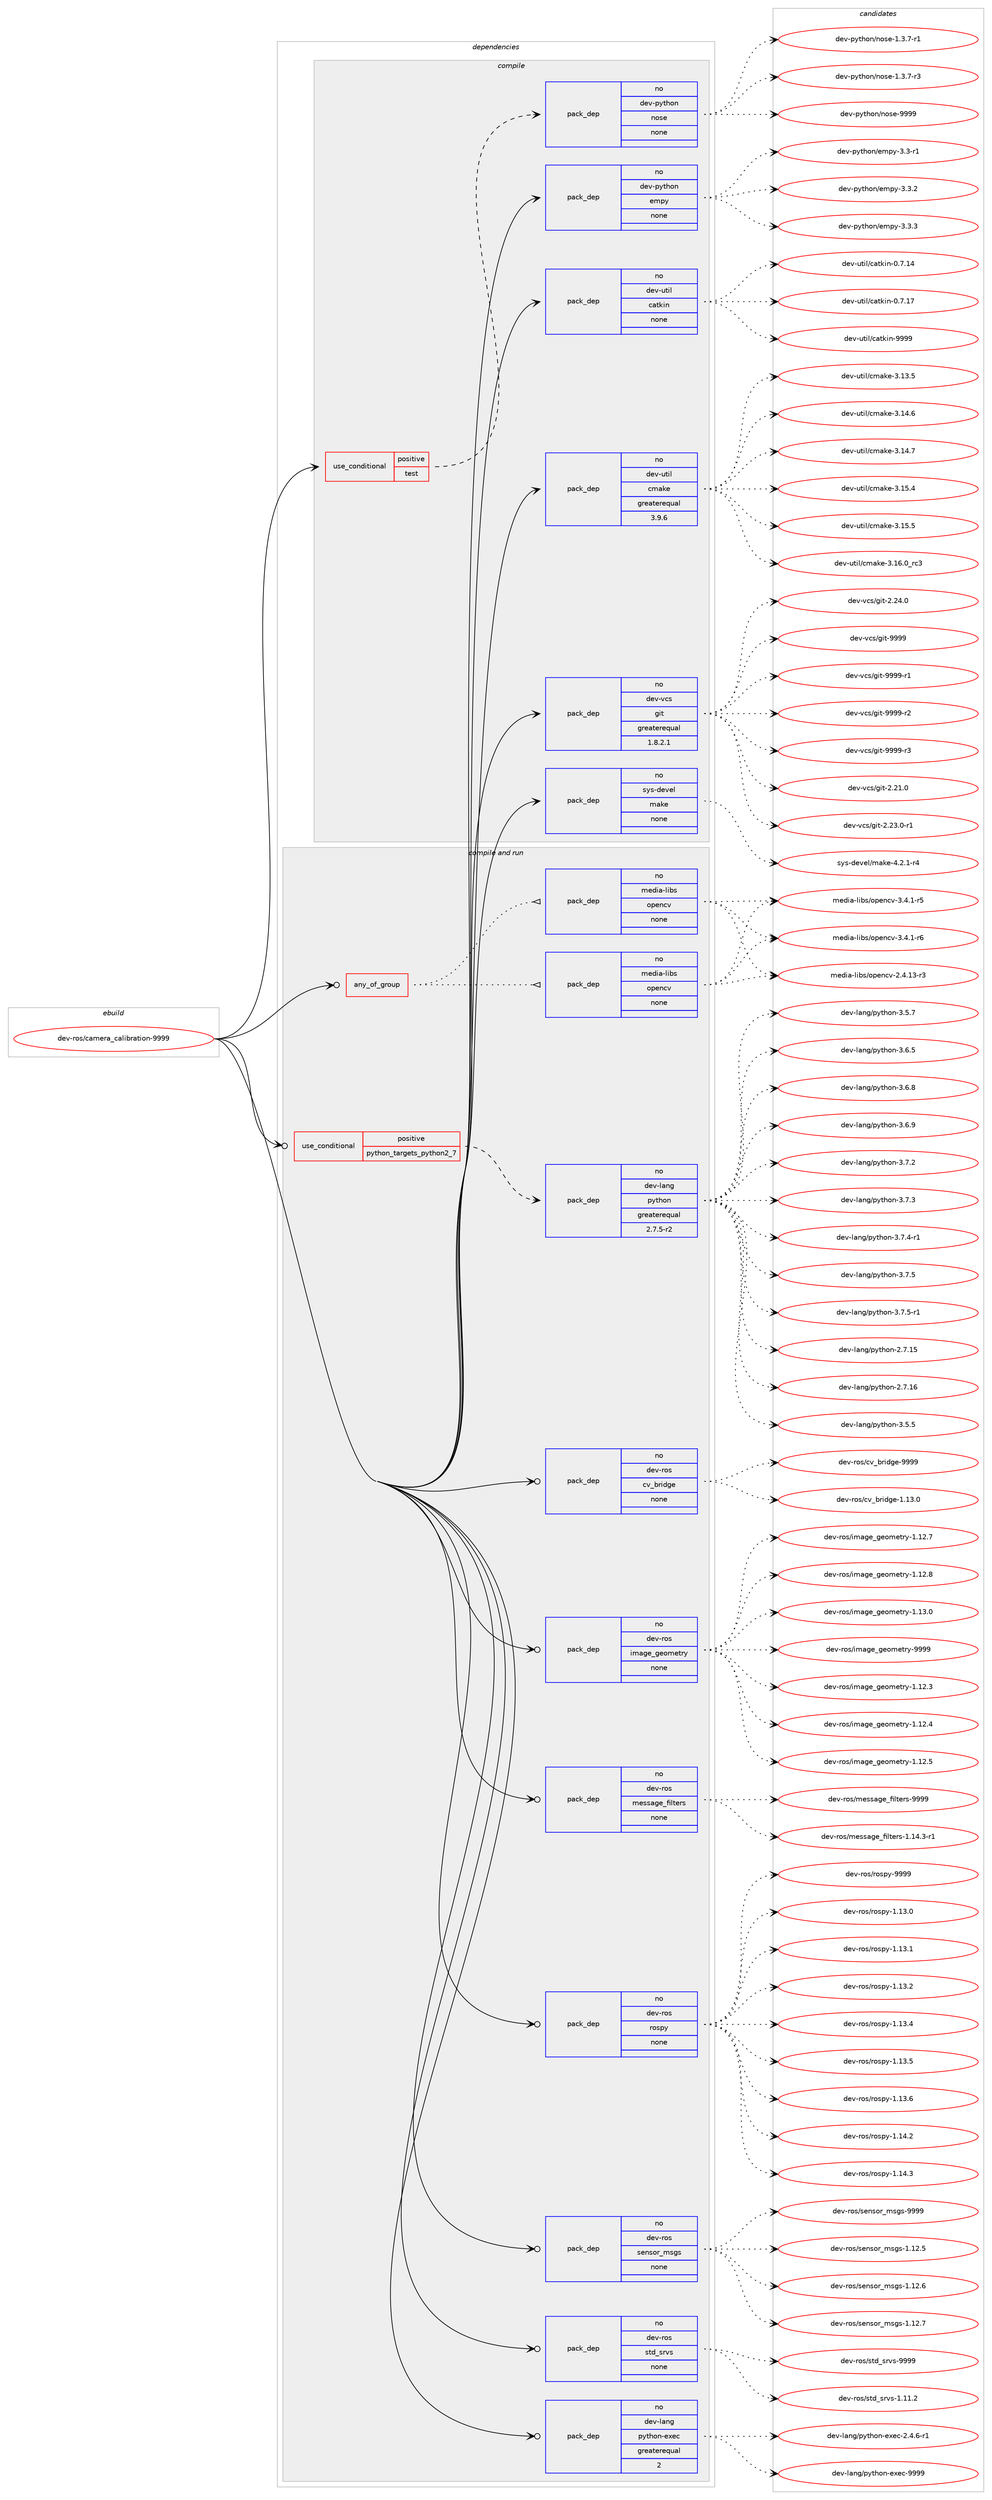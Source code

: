 digraph prolog {

# *************
# Graph options
# *************

newrank=true;
concentrate=true;
compound=true;
graph [rankdir=LR,fontname=Helvetica,fontsize=10,ranksep=1.5];#, ranksep=2.5, nodesep=0.2];
edge  [arrowhead=vee];
node  [fontname=Helvetica,fontsize=10];

# **********
# The ebuild
# **********

subgraph cluster_leftcol {
color=gray;
rank=same;
label=<<i>ebuild</i>>;
id [label="dev-ros/camera_calibration-9999", color=red, width=4, href="../dev-ros/camera_calibration-9999.svg"];
}

# ****************
# The dependencies
# ****************

subgraph cluster_midcol {
color=gray;
label=<<i>dependencies</i>>;
subgraph cluster_compile {
fillcolor="#eeeeee";
style=filled;
label=<<i>compile</i>>;
subgraph cond152827 {
dependency649261 [label=<<TABLE BORDER="0" CELLBORDER="1" CELLSPACING="0" CELLPADDING="4"><TR><TD ROWSPAN="3" CELLPADDING="10">use_conditional</TD></TR><TR><TD>positive</TD></TR><TR><TD>test</TD></TR></TABLE>>, shape=none, color=red];
subgraph pack484529 {
dependency649262 [label=<<TABLE BORDER="0" CELLBORDER="1" CELLSPACING="0" CELLPADDING="4" WIDTH="220"><TR><TD ROWSPAN="6" CELLPADDING="30">pack_dep</TD></TR><TR><TD WIDTH="110">no</TD></TR><TR><TD>dev-python</TD></TR><TR><TD>nose</TD></TR><TR><TD>none</TD></TR><TR><TD></TD></TR></TABLE>>, shape=none, color=blue];
}
dependency649261:e -> dependency649262:w [weight=20,style="dashed",arrowhead="vee"];
}
id:e -> dependency649261:w [weight=20,style="solid",arrowhead="vee"];
subgraph pack484530 {
dependency649263 [label=<<TABLE BORDER="0" CELLBORDER="1" CELLSPACING="0" CELLPADDING="4" WIDTH="220"><TR><TD ROWSPAN="6" CELLPADDING="30">pack_dep</TD></TR><TR><TD WIDTH="110">no</TD></TR><TR><TD>dev-python</TD></TR><TR><TD>empy</TD></TR><TR><TD>none</TD></TR><TR><TD></TD></TR></TABLE>>, shape=none, color=blue];
}
id:e -> dependency649263:w [weight=20,style="solid",arrowhead="vee"];
subgraph pack484531 {
dependency649264 [label=<<TABLE BORDER="0" CELLBORDER="1" CELLSPACING="0" CELLPADDING="4" WIDTH="220"><TR><TD ROWSPAN="6" CELLPADDING="30">pack_dep</TD></TR><TR><TD WIDTH="110">no</TD></TR><TR><TD>dev-util</TD></TR><TR><TD>catkin</TD></TR><TR><TD>none</TD></TR><TR><TD></TD></TR></TABLE>>, shape=none, color=blue];
}
id:e -> dependency649264:w [weight=20,style="solid",arrowhead="vee"];
subgraph pack484532 {
dependency649265 [label=<<TABLE BORDER="0" CELLBORDER="1" CELLSPACING="0" CELLPADDING="4" WIDTH="220"><TR><TD ROWSPAN="6" CELLPADDING="30">pack_dep</TD></TR><TR><TD WIDTH="110">no</TD></TR><TR><TD>dev-util</TD></TR><TR><TD>cmake</TD></TR><TR><TD>greaterequal</TD></TR><TR><TD>3.9.6</TD></TR></TABLE>>, shape=none, color=blue];
}
id:e -> dependency649265:w [weight=20,style="solid",arrowhead="vee"];
subgraph pack484533 {
dependency649266 [label=<<TABLE BORDER="0" CELLBORDER="1" CELLSPACING="0" CELLPADDING="4" WIDTH="220"><TR><TD ROWSPAN="6" CELLPADDING="30">pack_dep</TD></TR><TR><TD WIDTH="110">no</TD></TR><TR><TD>dev-vcs</TD></TR><TR><TD>git</TD></TR><TR><TD>greaterequal</TD></TR><TR><TD>1.8.2.1</TD></TR></TABLE>>, shape=none, color=blue];
}
id:e -> dependency649266:w [weight=20,style="solid",arrowhead="vee"];
subgraph pack484534 {
dependency649267 [label=<<TABLE BORDER="0" CELLBORDER="1" CELLSPACING="0" CELLPADDING="4" WIDTH="220"><TR><TD ROWSPAN="6" CELLPADDING="30">pack_dep</TD></TR><TR><TD WIDTH="110">no</TD></TR><TR><TD>sys-devel</TD></TR><TR><TD>make</TD></TR><TR><TD>none</TD></TR><TR><TD></TD></TR></TABLE>>, shape=none, color=blue];
}
id:e -> dependency649267:w [weight=20,style="solid",arrowhead="vee"];
}
subgraph cluster_compileandrun {
fillcolor="#eeeeee";
style=filled;
label=<<i>compile and run</i>>;
subgraph any11527 {
dependency649268 [label=<<TABLE BORDER="0" CELLBORDER="1" CELLSPACING="0" CELLPADDING="4"><TR><TD CELLPADDING="10">any_of_group</TD></TR></TABLE>>, shape=none, color=red];subgraph pack484535 {
dependency649269 [label=<<TABLE BORDER="0" CELLBORDER="1" CELLSPACING="0" CELLPADDING="4" WIDTH="220"><TR><TD ROWSPAN="6" CELLPADDING="30">pack_dep</TD></TR><TR><TD WIDTH="110">no</TD></TR><TR><TD>media-libs</TD></TR><TR><TD>opencv</TD></TR><TR><TD>none</TD></TR><TR><TD></TD></TR></TABLE>>, shape=none, color=blue];
}
dependency649268:e -> dependency649269:w [weight=20,style="dotted",arrowhead="oinv"];
subgraph pack484536 {
dependency649270 [label=<<TABLE BORDER="0" CELLBORDER="1" CELLSPACING="0" CELLPADDING="4" WIDTH="220"><TR><TD ROWSPAN="6" CELLPADDING="30">pack_dep</TD></TR><TR><TD WIDTH="110">no</TD></TR><TR><TD>media-libs</TD></TR><TR><TD>opencv</TD></TR><TR><TD>none</TD></TR><TR><TD></TD></TR></TABLE>>, shape=none, color=blue];
}
dependency649268:e -> dependency649270:w [weight=20,style="dotted",arrowhead="oinv"];
}
id:e -> dependency649268:w [weight=20,style="solid",arrowhead="odotvee"];
subgraph cond152828 {
dependency649271 [label=<<TABLE BORDER="0" CELLBORDER="1" CELLSPACING="0" CELLPADDING="4"><TR><TD ROWSPAN="3" CELLPADDING="10">use_conditional</TD></TR><TR><TD>positive</TD></TR><TR><TD>python_targets_python2_7</TD></TR></TABLE>>, shape=none, color=red];
subgraph pack484537 {
dependency649272 [label=<<TABLE BORDER="0" CELLBORDER="1" CELLSPACING="0" CELLPADDING="4" WIDTH="220"><TR><TD ROWSPAN="6" CELLPADDING="30">pack_dep</TD></TR><TR><TD WIDTH="110">no</TD></TR><TR><TD>dev-lang</TD></TR><TR><TD>python</TD></TR><TR><TD>greaterequal</TD></TR><TR><TD>2.7.5-r2</TD></TR></TABLE>>, shape=none, color=blue];
}
dependency649271:e -> dependency649272:w [weight=20,style="dashed",arrowhead="vee"];
}
id:e -> dependency649271:w [weight=20,style="solid",arrowhead="odotvee"];
subgraph pack484538 {
dependency649273 [label=<<TABLE BORDER="0" CELLBORDER="1" CELLSPACING="0" CELLPADDING="4" WIDTH="220"><TR><TD ROWSPAN="6" CELLPADDING="30">pack_dep</TD></TR><TR><TD WIDTH="110">no</TD></TR><TR><TD>dev-lang</TD></TR><TR><TD>python-exec</TD></TR><TR><TD>greaterequal</TD></TR><TR><TD>2</TD></TR></TABLE>>, shape=none, color=blue];
}
id:e -> dependency649273:w [weight=20,style="solid",arrowhead="odotvee"];
subgraph pack484539 {
dependency649274 [label=<<TABLE BORDER="0" CELLBORDER="1" CELLSPACING="0" CELLPADDING="4" WIDTH="220"><TR><TD ROWSPAN="6" CELLPADDING="30">pack_dep</TD></TR><TR><TD WIDTH="110">no</TD></TR><TR><TD>dev-ros</TD></TR><TR><TD>cv_bridge</TD></TR><TR><TD>none</TD></TR><TR><TD></TD></TR></TABLE>>, shape=none, color=blue];
}
id:e -> dependency649274:w [weight=20,style="solid",arrowhead="odotvee"];
subgraph pack484540 {
dependency649275 [label=<<TABLE BORDER="0" CELLBORDER="1" CELLSPACING="0" CELLPADDING="4" WIDTH="220"><TR><TD ROWSPAN="6" CELLPADDING="30">pack_dep</TD></TR><TR><TD WIDTH="110">no</TD></TR><TR><TD>dev-ros</TD></TR><TR><TD>image_geometry</TD></TR><TR><TD>none</TD></TR><TR><TD></TD></TR></TABLE>>, shape=none, color=blue];
}
id:e -> dependency649275:w [weight=20,style="solid",arrowhead="odotvee"];
subgraph pack484541 {
dependency649276 [label=<<TABLE BORDER="0" CELLBORDER="1" CELLSPACING="0" CELLPADDING="4" WIDTH="220"><TR><TD ROWSPAN="6" CELLPADDING="30">pack_dep</TD></TR><TR><TD WIDTH="110">no</TD></TR><TR><TD>dev-ros</TD></TR><TR><TD>message_filters</TD></TR><TR><TD>none</TD></TR><TR><TD></TD></TR></TABLE>>, shape=none, color=blue];
}
id:e -> dependency649276:w [weight=20,style="solid",arrowhead="odotvee"];
subgraph pack484542 {
dependency649277 [label=<<TABLE BORDER="0" CELLBORDER="1" CELLSPACING="0" CELLPADDING="4" WIDTH="220"><TR><TD ROWSPAN="6" CELLPADDING="30">pack_dep</TD></TR><TR><TD WIDTH="110">no</TD></TR><TR><TD>dev-ros</TD></TR><TR><TD>rospy</TD></TR><TR><TD>none</TD></TR><TR><TD></TD></TR></TABLE>>, shape=none, color=blue];
}
id:e -> dependency649277:w [weight=20,style="solid",arrowhead="odotvee"];
subgraph pack484543 {
dependency649278 [label=<<TABLE BORDER="0" CELLBORDER="1" CELLSPACING="0" CELLPADDING="4" WIDTH="220"><TR><TD ROWSPAN="6" CELLPADDING="30">pack_dep</TD></TR><TR><TD WIDTH="110">no</TD></TR><TR><TD>dev-ros</TD></TR><TR><TD>sensor_msgs</TD></TR><TR><TD>none</TD></TR><TR><TD></TD></TR></TABLE>>, shape=none, color=blue];
}
id:e -> dependency649278:w [weight=20,style="solid",arrowhead="odotvee"];
subgraph pack484544 {
dependency649279 [label=<<TABLE BORDER="0" CELLBORDER="1" CELLSPACING="0" CELLPADDING="4" WIDTH="220"><TR><TD ROWSPAN="6" CELLPADDING="30">pack_dep</TD></TR><TR><TD WIDTH="110">no</TD></TR><TR><TD>dev-ros</TD></TR><TR><TD>std_srvs</TD></TR><TR><TD>none</TD></TR><TR><TD></TD></TR></TABLE>>, shape=none, color=blue];
}
id:e -> dependency649279:w [weight=20,style="solid",arrowhead="odotvee"];
}
subgraph cluster_run {
fillcolor="#eeeeee";
style=filled;
label=<<i>run</i>>;
}
}

# **************
# The candidates
# **************

subgraph cluster_choices {
rank=same;
color=gray;
label=<<i>candidates</i>>;

subgraph choice484529 {
color=black;
nodesep=1;
choice10010111845112121116104111110471101111151014549465146554511449 [label="dev-python/nose-1.3.7-r1", color=red, width=4,href="../dev-python/nose-1.3.7-r1.svg"];
choice10010111845112121116104111110471101111151014549465146554511451 [label="dev-python/nose-1.3.7-r3", color=red, width=4,href="../dev-python/nose-1.3.7-r3.svg"];
choice10010111845112121116104111110471101111151014557575757 [label="dev-python/nose-9999", color=red, width=4,href="../dev-python/nose-9999.svg"];
dependency649262:e -> choice10010111845112121116104111110471101111151014549465146554511449:w [style=dotted,weight="100"];
dependency649262:e -> choice10010111845112121116104111110471101111151014549465146554511451:w [style=dotted,weight="100"];
dependency649262:e -> choice10010111845112121116104111110471101111151014557575757:w [style=dotted,weight="100"];
}
subgraph choice484530 {
color=black;
nodesep=1;
choice1001011184511212111610411111047101109112121455146514511449 [label="dev-python/empy-3.3-r1", color=red, width=4,href="../dev-python/empy-3.3-r1.svg"];
choice1001011184511212111610411111047101109112121455146514650 [label="dev-python/empy-3.3.2", color=red, width=4,href="../dev-python/empy-3.3.2.svg"];
choice1001011184511212111610411111047101109112121455146514651 [label="dev-python/empy-3.3.3", color=red, width=4,href="../dev-python/empy-3.3.3.svg"];
dependency649263:e -> choice1001011184511212111610411111047101109112121455146514511449:w [style=dotted,weight="100"];
dependency649263:e -> choice1001011184511212111610411111047101109112121455146514650:w [style=dotted,weight="100"];
dependency649263:e -> choice1001011184511212111610411111047101109112121455146514651:w [style=dotted,weight="100"];
}
subgraph choice484531 {
color=black;
nodesep=1;
choice1001011184511711610510847999711610710511045484655464952 [label="dev-util/catkin-0.7.14", color=red, width=4,href="../dev-util/catkin-0.7.14.svg"];
choice1001011184511711610510847999711610710511045484655464955 [label="dev-util/catkin-0.7.17", color=red, width=4,href="../dev-util/catkin-0.7.17.svg"];
choice100101118451171161051084799971161071051104557575757 [label="dev-util/catkin-9999", color=red, width=4,href="../dev-util/catkin-9999.svg"];
dependency649264:e -> choice1001011184511711610510847999711610710511045484655464952:w [style=dotted,weight="100"];
dependency649264:e -> choice1001011184511711610510847999711610710511045484655464955:w [style=dotted,weight="100"];
dependency649264:e -> choice100101118451171161051084799971161071051104557575757:w [style=dotted,weight="100"];
}
subgraph choice484532 {
color=black;
nodesep=1;
choice1001011184511711610510847991099710710145514649514653 [label="dev-util/cmake-3.13.5", color=red, width=4,href="../dev-util/cmake-3.13.5.svg"];
choice1001011184511711610510847991099710710145514649524654 [label="dev-util/cmake-3.14.6", color=red, width=4,href="../dev-util/cmake-3.14.6.svg"];
choice1001011184511711610510847991099710710145514649524655 [label="dev-util/cmake-3.14.7", color=red, width=4,href="../dev-util/cmake-3.14.7.svg"];
choice1001011184511711610510847991099710710145514649534652 [label="dev-util/cmake-3.15.4", color=red, width=4,href="../dev-util/cmake-3.15.4.svg"];
choice1001011184511711610510847991099710710145514649534653 [label="dev-util/cmake-3.15.5", color=red, width=4,href="../dev-util/cmake-3.15.5.svg"];
choice1001011184511711610510847991099710710145514649544648951149951 [label="dev-util/cmake-3.16.0_rc3", color=red, width=4,href="../dev-util/cmake-3.16.0_rc3.svg"];
dependency649265:e -> choice1001011184511711610510847991099710710145514649514653:w [style=dotted,weight="100"];
dependency649265:e -> choice1001011184511711610510847991099710710145514649524654:w [style=dotted,weight="100"];
dependency649265:e -> choice1001011184511711610510847991099710710145514649524655:w [style=dotted,weight="100"];
dependency649265:e -> choice1001011184511711610510847991099710710145514649534652:w [style=dotted,weight="100"];
dependency649265:e -> choice1001011184511711610510847991099710710145514649534653:w [style=dotted,weight="100"];
dependency649265:e -> choice1001011184511711610510847991099710710145514649544648951149951:w [style=dotted,weight="100"];
}
subgraph choice484533 {
color=black;
nodesep=1;
choice10010111845118991154710310511645504650494648 [label="dev-vcs/git-2.21.0", color=red, width=4,href="../dev-vcs/git-2.21.0.svg"];
choice100101118451189911547103105116455046505146484511449 [label="dev-vcs/git-2.23.0-r1", color=red, width=4,href="../dev-vcs/git-2.23.0-r1.svg"];
choice10010111845118991154710310511645504650524648 [label="dev-vcs/git-2.24.0", color=red, width=4,href="../dev-vcs/git-2.24.0.svg"];
choice1001011184511899115471031051164557575757 [label="dev-vcs/git-9999", color=red, width=4,href="../dev-vcs/git-9999.svg"];
choice10010111845118991154710310511645575757574511449 [label="dev-vcs/git-9999-r1", color=red, width=4,href="../dev-vcs/git-9999-r1.svg"];
choice10010111845118991154710310511645575757574511450 [label="dev-vcs/git-9999-r2", color=red, width=4,href="../dev-vcs/git-9999-r2.svg"];
choice10010111845118991154710310511645575757574511451 [label="dev-vcs/git-9999-r3", color=red, width=4,href="../dev-vcs/git-9999-r3.svg"];
dependency649266:e -> choice10010111845118991154710310511645504650494648:w [style=dotted,weight="100"];
dependency649266:e -> choice100101118451189911547103105116455046505146484511449:w [style=dotted,weight="100"];
dependency649266:e -> choice10010111845118991154710310511645504650524648:w [style=dotted,weight="100"];
dependency649266:e -> choice1001011184511899115471031051164557575757:w [style=dotted,weight="100"];
dependency649266:e -> choice10010111845118991154710310511645575757574511449:w [style=dotted,weight="100"];
dependency649266:e -> choice10010111845118991154710310511645575757574511450:w [style=dotted,weight="100"];
dependency649266:e -> choice10010111845118991154710310511645575757574511451:w [style=dotted,weight="100"];
}
subgraph choice484534 {
color=black;
nodesep=1;
choice1151211154510010111810110847109971071014552465046494511452 [label="sys-devel/make-4.2.1-r4", color=red, width=4,href="../sys-devel/make-4.2.1-r4.svg"];
dependency649267:e -> choice1151211154510010111810110847109971071014552465046494511452:w [style=dotted,weight="100"];
}
subgraph choice484535 {
color=black;
nodesep=1;
choice1091011001059745108105981154711111210111099118455046524649514511451 [label="media-libs/opencv-2.4.13-r3", color=red, width=4,href="../media-libs/opencv-2.4.13-r3.svg"];
choice10910110010597451081059811547111112101110991184551465246494511453 [label="media-libs/opencv-3.4.1-r5", color=red, width=4,href="../media-libs/opencv-3.4.1-r5.svg"];
choice10910110010597451081059811547111112101110991184551465246494511454 [label="media-libs/opencv-3.4.1-r6", color=red, width=4,href="../media-libs/opencv-3.4.1-r6.svg"];
dependency649269:e -> choice1091011001059745108105981154711111210111099118455046524649514511451:w [style=dotted,weight="100"];
dependency649269:e -> choice10910110010597451081059811547111112101110991184551465246494511453:w [style=dotted,weight="100"];
dependency649269:e -> choice10910110010597451081059811547111112101110991184551465246494511454:w [style=dotted,weight="100"];
}
subgraph choice484536 {
color=black;
nodesep=1;
choice1091011001059745108105981154711111210111099118455046524649514511451 [label="media-libs/opencv-2.4.13-r3", color=red, width=4,href="../media-libs/opencv-2.4.13-r3.svg"];
choice10910110010597451081059811547111112101110991184551465246494511453 [label="media-libs/opencv-3.4.1-r5", color=red, width=4,href="../media-libs/opencv-3.4.1-r5.svg"];
choice10910110010597451081059811547111112101110991184551465246494511454 [label="media-libs/opencv-3.4.1-r6", color=red, width=4,href="../media-libs/opencv-3.4.1-r6.svg"];
dependency649270:e -> choice1091011001059745108105981154711111210111099118455046524649514511451:w [style=dotted,weight="100"];
dependency649270:e -> choice10910110010597451081059811547111112101110991184551465246494511453:w [style=dotted,weight="100"];
dependency649270:e -> choice10910110010597451081059811547111112101110991184551465246494511454:w [style=dotted,weight="100"];
}
subgraph choice484537 {
color=black;
nodesep=1;
choice10010111845108971101034711212111610411111045504655464953 [label="dev-lang/python-2.7.15", color=red, width=4,href="../dev-lang/python-2.7.15.svg"];
choice10010111845108971101034711212111610411111045504655464954 [label="dev-lang/python-2.7.16", color=red, width=4,href="../dev-lang/python-2.7.16.svg"];
choice100101118451089711010347112121116104111110455146534653 [label="dev-lang/python-3.5.5", color=red, width=4,href="../dev-lang/python-3.5.5.svg"];
choice100101118451089711010347112121116104111110455146534655 [label="dev-lang/python-3.5.7", color=red, width=4,href="../dev-lang/python-3.5.7.svg"];
choice100101118451089711010347112121116104111110455146544653 [label="dev-lang/python-3.6.5", color=red, width=4,href="../dev-lang/python-3.6.5.svg"];
choice100101118451089711010347112121116104111110455146544656 [label="dev-lang/python-3.6.8", color=red, width=4,href="../dev-lang/python-3.6.8.svg"];
choice100101118451089711010347112121116104111110455146544657 [label="dev-lang/python-3.6.9", color=red, width=4,href="../dev-lang/python-3.6.9.svg"];
choice100101118451089711010347112121116104111110455146554650 [label="dev-lang/python-3.7.2", color=red, width=4,href="../dev-lang/python-3.7.2.svg"];
choice100101118451089711010347112121116104111110455146554651 [label="dev-lang/python-3.7.3", color=red, width=4,href="../dev-lang/python-3.7.3.svg"];
choice1001011184510897110103471121211161041111104551465546524511449 [label="dev-lang/python-3.7.4-r1", color=red, width=4,href="../dev-lang/python-3.7.4-r1.svg"];
choice100101118451089711010347112121116104111110455146554653 [label="dev-lang/python-3.7.5", color=red, width=4,href="../dev-lang/python-3.7.5.svg"];
choice1001011184510897110103471121211161041111104551465546534511449 [label="dev-lang/python-3.7.5-r1", color=red, width=4,href="../dev-lang/python-3.7.5-r1.svg"];
dependency649272:e -> choice10010111845108971101034711212111610411111045504655464953:w [style=dotted,weight="100"];
dependency649272:e -> choice10010111845108971101034711212111610411111045504655464954:w [style=dotted,weight="100"];
dependency649272:e -> choice100101118451089711010347112121116104111110455146534653:w [style=dotted,weight="100"];
dependency649272:e -> choice100101118451089711010347112121116104111110455146534655:w [style=dotted,weight="100"];
dependency649272:e -> choice100101118451089711010347112121116104111110455146544653:w [style=dotted,weight="100"];
dependency649272:e -> choice100101118451089711010347112121116104111110455146544656:w [style=dotted,weight="100"];
dependency649272:e -> choice100101118451089711010347112121116104111110455146544657:w [style=dotted,weight="100"];
dependency649272:e -> choice100101118451089711010347112121116104111110455146554650:w [style=dotted,weight="100"];
dependency649272:e -> choice100101118451089711010347112121116104111110455146554651:w [style=dotted,weight="100"];
dependency649272:e -> choice1001011184510897110103471121211161041111104551465546524511449:w [style=dotted,weight="100"];
dependency649272:e -> choice100101118451089711010347112121116104111110455146554653:w [style=dotted,weight="100"];
dependency649272:e -> choice1001011184510897110103471121211161041111104551465546534511449:w [style=dotted,weight="100"];
}
subgraph choice484538 {
color=black;
nodesep=1;
choice10010111845108971101034711212111610411111045101120101994550465246544511449 [label="dev-lang/python-exec-2.4.6-r1", color=red, width=4,href="../dev-lang/python-exec-2.4.6-r1.svg"];
choice10010111845108971101034711212111610411111045101120101994557575757 [label="dev-lang/python-exec-9999", color=red, width=4,href="../dev-lang/python-exec-9999.svg"];
dependency649273:e -> choice10010111845108971101034711212111610411111045101120101994550465246544511449:w [style=dotted,weight="100"];
dependency649273:e -> choice10010111845108971101034711212111610411111045101120101994557575757:w [style=dotted,weight="100"];
}
subgraph choice484539 {
color=black;
nodesep=1;
choice100101118451141111154799118959811410510010310145494649514648 [label="dev-ros/cv_bridge-1.13.0", color=red, width=4,href="../dev-ros/cv_bridge-1.13.0.svg"];
choice10010111845114111115479911895981141051001031014557575757 [label="dev-ros/cv_bridge-9999", color=red, width=4,href="../dev-ros/cv_bridge-9999.svg"];
dependency649274:e -> choice100101118451141111154799118959811410510010310145494649514648:w [style=dotted,weight="100"];
dependency649274:e -> choice10010111845114111115479911895981141051001031014557575757:w [style=dotted,weight="100"];
}
subgraph choice484540 {
color=black;
nodesep=1;
choice1001011184511411111547105109971031019510310111110910111611412145494649504651 [label="dev-ros/image_geometry-1.12.3", color=red, width=4,href="../dev-ros/image_geometry-1.12.3.svg"];
choice1001011184511411111547105109971031019510310111110910111611412145494649504652 [label="dev-ros/image_geometry-1.12.4", color=red, width=4,href="../dev-ros/image_geometry-1.12.4.svg"];
choice1001011184511411111547105109971031019510310111110910111611412145494649504653 [label="dev-ros/image_geometry-1.12.5", color=red, width=4,href="../dev-ros/image_geometry-1.12.5.svg"];
choice1001011184511411111547105109971031019510310111110910111611412145494649504655 [label="dev-ros/image_geometry-1.12.7", color=red, width=4,href="../dev-ros/image_geometry-1.12.7.svg"];
choice1001011184511411111547105109971031019510310111110910111611412145494649504656 [label="dev-ros/image_geometry-1.12.8", color=red, width=4,href="../dev-ros/image_geometry-1.12.8.svg"];
choice1001011184511411111547105109971031019510310111110910111611412145494649514648 [label="dev-ros/image_geometry-1.13.0", color=red, width=4,href="../dev-ros/image_geometry-1.13.0.svg"];
choice100101118451141111154710510997103101951031011111091011161141214557575757 [label="dev-ros/image_geometry-9999", color=red, width=4,href="../dev-ros/image_geometry-9999.svg"];
dependency649275:e -> choice1001011184511411111547105109971031019510310111110910111611412145494649504651:w [style=dotted,weight="100"];
dependency649275:e -> choice1001011184511411111547105109971031019510310111110910111611412145494649504652:w [style=dotted,weight="100"];
dependency649275:e -> choice1001011184511411111547105109971031019510310111110910111611412145494649504653:w [style=dotted,weight="100"];
dependency649275:e -> choice1001011184511411111547105109971031019510310111110910111611412145494649504655:w [style=dotted,weight="100"];
dependency649275:e -> choice1001011184511411111547105109971031019510310111110910111611412145494649504656:w [style=dotted,weight="100"];
dependency649275:e -> choice1001011184511411111547105109971031019510310111110910111611412145494649514648:w [style=dotted,weight="100"];
dependency649275:e -> choice100101118451141111154710510997103101951031011111091011161141214557575757:w [style=dotted,weight="100"];
}
subgraph choice484541 {
color=black;
nodesep=1;
choice10010111845114111115471091011151159710310195102105108116101114115454946495246514511449 [label="dev-ros/message_filters-1.14.3-r1", color=red, width=4,href="../dev-ros/message_filters-1.14.3-r1.svg"];
choice100101118451141111154710910111511597103101951021051081161011141154557575757 [label="dev-ros/message_filters-9999", color=red, width=4,href="../dev-ros/message_filters-9999.svg"];
dependency649276:e -> choice10010111845114111115471091011151159710310195102105108116101114115454946495246514511449:w [style=dotted,weight="100"];
dependency649276:e -> choice100101118451141111154710910111511597103101951021051081161011141154557575757:w [style=dotted,weight="100"];
}
subgraph choice484542 {
color=black;
nodesep=1;
choice100101118451141111154711411111511212145494649514648 [label="dev-ros/rospy-1.13.0", color=red, width=4,href="../dev-ros/rospy-1.13.0.svg"];
choice100101118451141111154711411111511212145494649514649 [label="dev-ros/rospy-1.13.1", color=red, width=4,href="../dev-ros/rospy-1.13.1.svg"];
choice100101118451141111154711411111511212145494649514650 [label="dev-ros/rospy-1.13.2", color=red, width=4,href="../dev-ros/rospy-1.13.2.svg"];
choice100101118451141111154711411111511212145494649514652 [label="dev-ros/rospy-1.13.4", color=red, width=4,href="../dev-ros/rospy-1.13.4.svg"];
choice100101118451141111154711411111511212145494649514653 [label="dev-ros/rospy-1.13.5", color=red, width=4,href="../dev-ros/rospy-1.13.5.svg"];
choice100101118451141111154711411111511212145494649514654 [label="dev-ros/rospy-1.13.6", color=red, width=4,href="../dev-ros/rospy-1.13.6.svg"];
choice100101118451141111154711411111511212145494649524650 [label="dev-ros/rospy-1.14.2", color=red, width=4,href="../dev-ros/rospy-1.14.2.svg"];
choice100101118451141111154711411111511212145494649524651 [label="dev-ros/rospy-1.14.3", color=red, width=4,href="../dev-ros/rospy-1.14.3.svg"];
choice10010111845114111115471141111151121214557575757 [label="dev-ros/rospy-9999", color=red, width=4,href="../dev-ros/rospy-9999.svg"];
dependency649277:e -> choice100101118451141111154711411111511212145494649514648:w [style=dotted,weight="100"];
dependency649277:e -> choice100101118451141111154711411111511212145494649514649:w [style=dotted,weight="100"];
dependency649277:e -> choice100101118451141111154711411111511212145494649514650:w [style=dotted,weight="100"];
dependency649277:e -> choice100101118451141111154711411111511212145494649514652:w [style=dotted,weight="100"];
dependency649277:e -> choice100101118451141111154711411111511212145494649514653:w [style=dotted,weight="100"];
dependency649277:e -> choice100101118451141111154711411111511212145494649514654:w [style=dotted,weight="100"];
dependency649277:e -> choice100101118451141111154711411111511212145494649524650:w [style=dotted,weight="100"];
dependency649277:e -> choice100101118451141111154711411111511212145494649524651:w [style=dotted,weight="100"];
dependency649277:e -> choice10010111845114111115471141111151121214557575757:w [style=dotted,weight="100"];
}
subgraph choice484543 {
color=black;
nodesep=1;
choice10010111845114111115471151011101151111149510911510311545494649504653 [label="dev-ros/sensor_msgs-1.12.5", color=red, width=4,href="../dev-ros/sensor_msgs-1.12.5.svg"];
choice10010111845114111115471151011101151111149510911510311545494649504654 [label="dev-ros/sensor_msgs-1.12.6", color=red, width=4,href="../dev-ros/sensor_msgs-1.12.6.svg"];
choice10010111845114111115471151011101151111149510911510311545494649504655 [label="dev-ros/sensor_msgs-1.12.7", color=red, width=4,href="../dev-ros/sensor_msgs-1.12.7.svg"];
choice1001011184511411111547115101110115111114951091151031154557575757 [label="dev-ros/sensor_msgs-9999", color=red, width=4,href="../dev-ros/sensor_msgs-9999.svg"];
dependency649278:e -> choice10010111845114111115471151011101151111149510911510311545494649504653:w [style=dotted,weight="100"];
dependency649278:e -> choice10010111845114111115471151011101151111149510911510311545494649504654:w [style=dotted,weight="100"];
dependency649278:e -> choice10010111845114111115471151011101151111149510911510311545494649504655:w [style=dotted,weight="100"];
dependency649278:e -> choice1001011184511411111547115101110115111114951091151031154557575757:w [style=dotted,weight="100"];
}
subgraph choice484544 {
color=black;
nodesep=1;
choice10010111845114111115471151161009511511411811545494649494650 [label="dev-ros/std_srvs-1.11.2", color=red, width=4,href="../dev-ros/std_srvs-1.11.2.svg"];
choice1001011184511411111547115116100951151141181154557575757 [label="dev-ros/std_srvs-9999", color=red, width=4,href="../dev-ros/std_srvs-9999.svg"];
dependency649279:e -> choice10010111845114111115471151161009511511411811545494649494650:w [style=dotted,weight="100"];
dependency649279:e -> choice1001011184511411111547115116100951151141181154557575757:w [style=dotted,weight="100"];
}
}

}

